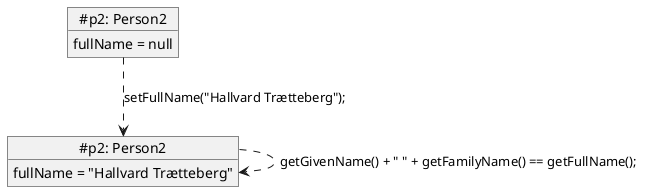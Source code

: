 @startuml
object "~#p2: Person2" as p21 {
	fullName = null
}
object "~#p2: Person2" as p22 {
	fullName = "Hallvard Trætteberg"
}
p21 ..> p22: setFullName("Hallvard Trætteberg");
p22 ..> p22: getGivenName() + " " + getFamilyName() == getFullName();
@enduml
